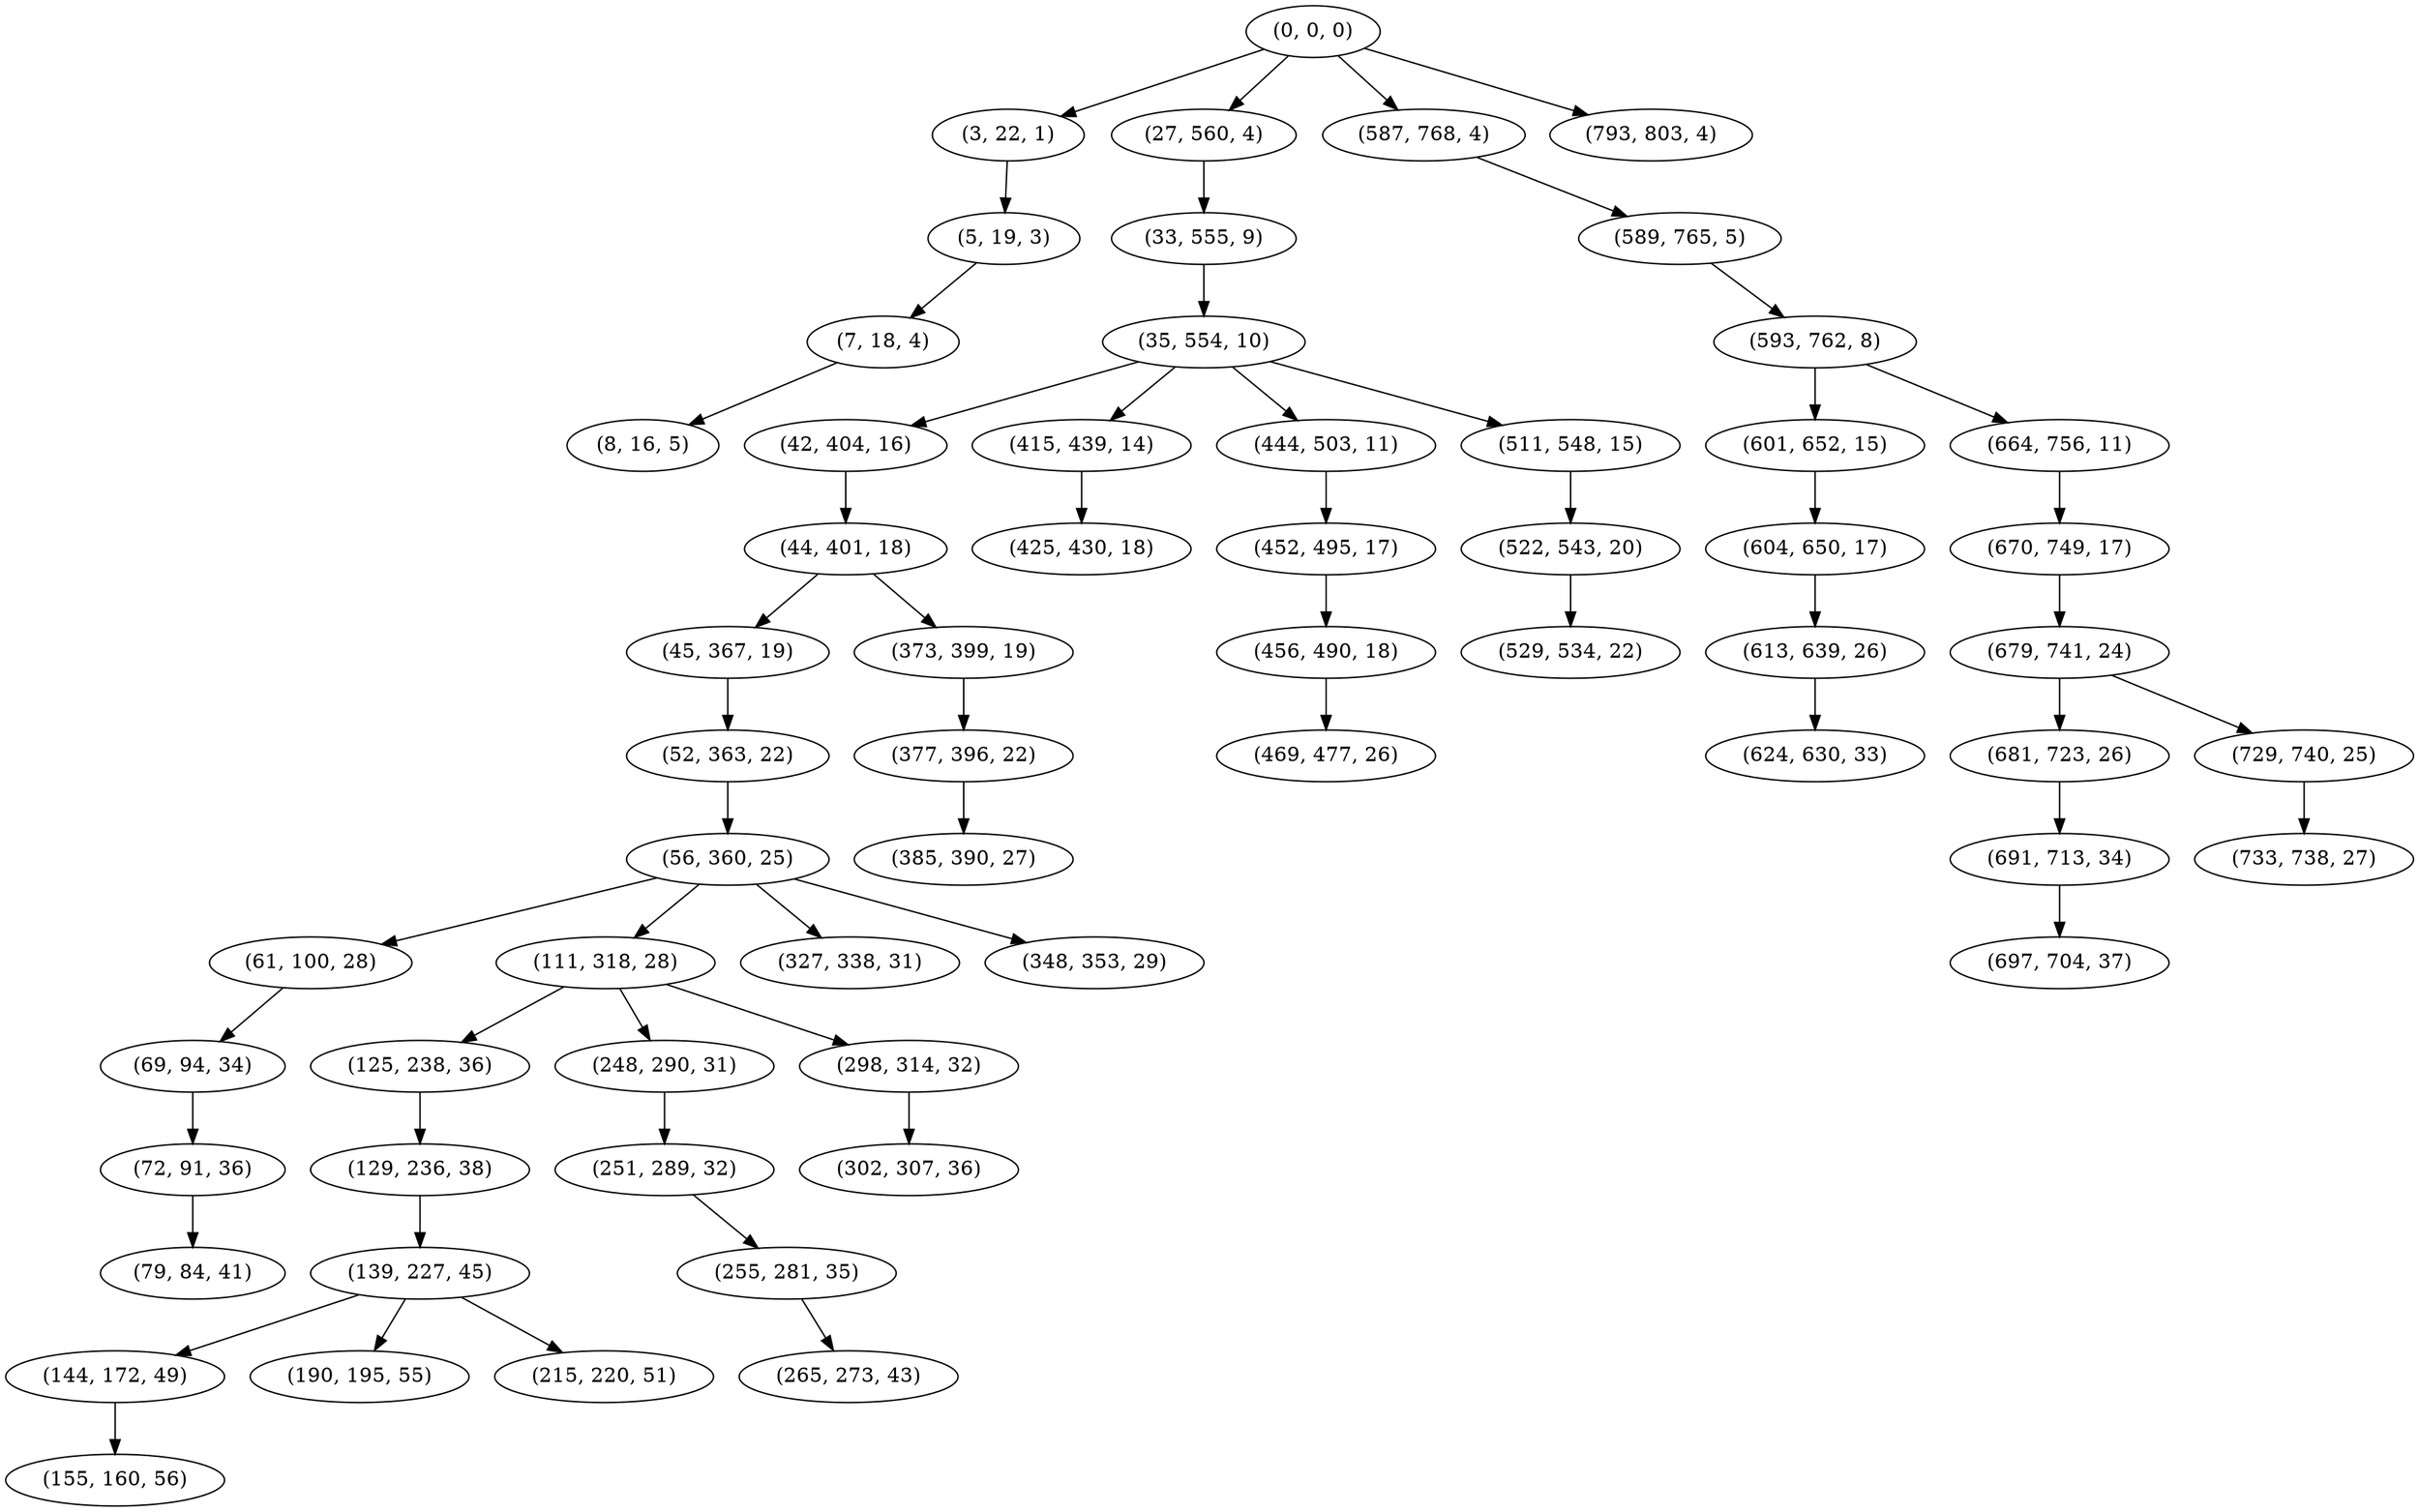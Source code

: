 digraph tree {
    "(0, 0, 0)";
    "(3, 22, 1)";
    "(5, 19, 3)";
    "(7, 18, 4)";
    "(8, 16, 5)";
    "(27, 560, 4)";
    "(33, 555, 9)";
    "(35, 554, 10)";
    "(42, 404, 16)";
    "(44, 401, 18)";
    "(45, 367, 19)";
    "(52, 363, 22)";
    "(56, 360, 25)";
    "(61, 100, 28)";
    "(69, 94, 34)";
    "(72, 91, 36)";
    "(79, 84, 41)";
    "(111, 318, 28)";
    "(125, 238, 36)";
    "(129, 236, 38)";
    "(139, 227, 45)";
    "(144, 172, 49)";
    "(155, 160, 56)";
    "(190, 195, 55)";
    "(215, 220, 51)";
    "(248, 290, 31)";
    "(251, 289, 32)";
    "(255, 281, 35)";
    "(265, 273, 43)";
    "(298, 314, 32)";
    "(302, 307, 36)";
    "(327, 338, 31)";
    "(348, 353, 29)";
    "(373, 399, 19)";
    "(377, 396, 22)";
    "(385, 390, 27)";
    "(415, 439, 14)";
    "(425, 430, 18)";
    "(444, 503, 11)";
    "(452, 495, 17)";
    "(456, 490, 18)";
    "(469, 477, 26)";
    "(511, 548, 15)";
    "(522, 543, 20)";
    "(529, 534, 22)";
    "(587, 768, 4)";
    "(589, 765, 5)";
    "(593, 762, 8)";
    "(601, 652, 15)";
    "(604, 650, 17)";
    "(613, 639, 26)";
    "(624, 630, 33)";
    "(664, 756, 11)";
    "(670, 749, 17)";
    "(679, 741, 24)";
    "(681, 723, 26)";
    "(691, 713, 34)";
    "(697, 704, 37)";
    "(729, 740, 25)";
    "(733, 738, 27)";
    "(793, 803, 4)";
    "(0, 0, 0)" -> "(3, 22, 1)";
    "(0, 0, 0)" -> "(27, 560, 4)";
    "(0, 0, 0)" -> "(587, 768, 4)";
    "(0, 0, 0)" -> "(793, 803, 4)";
    "(3, 22, 1)" -> "(5, 19, 3)";
    "(5, 19, 3)" -> "(7, 18, 4)";
    "(7, 18, 4)" -> "(8, 16, 5)";
    "(27, 560, 4)" -> "(33, 555, 9)";
    "(33, 555, 9)" -> "(35, 554, 10)";
    "(35, 554, 10)" -> "(42, 404, 16)";
    "(35, 554, 10)" -> "(415, 439, 14)";
    "(35, 554, 10)" -> "(444, 503, 11)";
    "(35, 554, 10)" -> "(511, 548, 15)";
    "(42, 404, 16)" -> "(44, 401, 18)";
    "(44, 401, 18)" -> "(45, 367, 19)";
    "(44, 401, 18)" -> "(373, 399, 19)";
    "(45, 367, 19)" -> "(52, 363, 22)";
    "(52, 363, 22)" -> "(56, 360, 25)";
    "(56, 360, 25)" -> "(61, 100, 28)";
    "(56, 360, 25)" -> "(111, 318, 28)";
    "(56, 360, 25)" -> "(327, 338, 31)";
    "(56, 360, 25)" -> "(348, 353, 29)";
    "(61, 100, 28)" -> "(69, 94, 34)";
    "(69, 94, 34)" -> "(72, 91, 36)";
    "(72, 91, 36)" -> "(79, 84, 41)";
    "(111, 318, 28)" -> "(125, 238, 36)";
    "(111, 318, 28)" -> "(248, 290, 31)";
    "(111, 318, 28)" -> "(298, 314, 32)";
    "(125, 238, 36)" -> "(129, 236, 38)";
    "(129, 236, 38)" -> "(139, 227, 45)";
    "(139, 227, 45)" -> "(144, 172, 49)";
    "(139, 227, 45)" -> "(190, 195, 55)";
    "(139, 227, 45)" -> "(215, 220, 51)";
    "(144, 172, 49)" -> "(155, 160, 56)";
    "(248, 290, 31)" -> "(251, 289, 32)";
    "(251, 289, 32)" -> "(255, 281, 35)";
    "(255, 281, 35)" -> "(265, 273, 43)";
    "(298, 314, 32)" -> "(302, 307, 36)";
    "(373, 399, 19)" -> "(377, 396, 22)";
    "(377, 396, 22)" -> "(385, 390, 27)";
    "(415, 439, 14)" -> "(425, 430, 18)";
    "(444, 503, 11)" -> "(452, 495, 17)";
    "(452, 495, 17)" -> "(456, 490, 18)";
    "(456, 490, 18)" -> "(469, 477, 26)";
    "(511, 548, 15)" -> "(522, 543, 20)";
    "(522, 543, 20)" -> "(529, 534, 22)";
    "(587, 768, 4)" -> "(589, 765, 5)";
    "(589, 765, 5)" -> "(593, 762, 8)";
    "(593, 762, 8)" -> "(601, 652, 15)";
    "(593, 762, 8)" -> "(664, 756, 11)";
    "(601, 652, 15)" -> "(604, 650, 17)";
    "(604, 650, 17)" -> "(613, 639, 26)";
    "(613, 639, 26)" -> "(624, 630, 33)";
    "(664, 756, 11)" -> "(670, 749, 17)";
    "(670, 749, 17)" -> "(679, 741, 24)";
    "(679, 741, 24)" -> "(681, 723, 26)";
    "(679, 741, 24)" -> "(729, 740, 25)";
    "(681, 723, 26)" -> "(691, 713, 34)";
    "(691, 713, 34)" -> "(697, 704, 37)";
    "(729, 740, 25)" -> "(733, 738, 27)";
}
